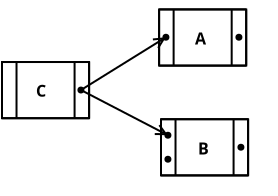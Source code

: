 <?xml version="1.0"?>
<diagram xmlns:dia="http://www.lysator.liu.se/~alla/dia/">
  <diagramdata>
    <attribute name="background">
      <color val="#ffffff"/>
    </attribute>
    <attribute name="paper">
      <composite type="paper">
        <attribute name="name">
          <string>#A4#</string>
        </attribute>
        <attribute name="tmargin">
          <real val="2.82"/>
        </attribute>
        <attribute name="bmargin">
          <real val="2.82"/>
        </attribute>
        <attribute name="lmargin">
          <real val="2.82"/>
        </attribute>
        <attribute name="rmargin">
          <real val="2.82"/>
        </attribute>
        <attribute name="is_portrait">
          <boolean val="true"/>
        </attribute>
        <attribute name="scaling">
          <real val="1"/>
        </attribute>
        <attribute name="fitto">
          <boolean val="false"/>
        </attribute>
      </composite>
    </attribute>
    <attribute name="grid">
      <composite type="grid">
        <attribute name="width_x">
          <real val="0.5"/>
        </attribute>
        <attribute name="width_y">
          <real val="0.5"/>
        </attribute>
        <attribute name="visible_x">
          <int val="1"/>
        </attribute>
        <attribute name="visible_y">
          <int val="1"/>
        </attribute>
      </composite>
    </attribute>
    <attribute name="guides">
      <composite type="guides">
        <attribute name="hguides"/>
        <attribute name="vguides"/>
      </composite>
    </attribute>
  </diagramdata>
  <layer name="Background" visible="true">
    <group>
      <group>
        <object type="Standard - Box" version="0" id="O0">
          <attribute name="obj_pos">
            <point val="11.305,6.361"/>
          </attribute>
          <attribute name="obj_bb">
            <rectangle val="11.255,6.311;15.71,9.221"/>
          </attribute>
          <attribute name="elem_corner">
            <point val="11.305,6.361"/>
          </attribute>
          <attribute name="elem_width">
            <real val="4.355"/>
          </attribute>
          <attribute name="elem_height">
            <real val="2.81"/>
          </attribute>
          <attribute name="show_background">
            <boolean val="true"/>
          </attribute>
        </object>
        <object type="Standard - Line" version="0" id="O1">
          <attribute name="obj_pos">
            <point val="11.305,9.171"/>
          </attribute>
          <attribute name="obj_bb">
            <rectangle val="11.255,9.121;15.71,9.221"/>
          </attribute>
          <attribute name="conn_endpoints">
            <point val="11.305,9.171"/>
            <point val="15.66,9.171"/>
          </attribute>
          <attribute name="numcp">
            <int val="11"/>
          </attribute>
          <connections>
            <connection handle="0" to="O0" connection="5"/>
            <connection handle="1" to="O0" connection="7"/>
          </connections>
        </object>
        <object type="Standard - Line" version="0" id="O2">
          <attribute name="obj_pos">
            <point val="11.305,6.361"/>
          </attribute>
          <attribute name="obj_bb">
            <rectangle val="11.255,6.311;15.71,6.411"/>
          </attribute>
          <attribute name="conn_endpoints">
            <point val="11.305,6.361"/>
            <point val="15.66,6.361"/>
          </attribute>
          <attribute name="numcp">
            <int val="11"/>
          </attribute>
          <connections>
            <connection handle="0" to="O0" connection="0"/>
            <connection handle="1" to="O0" connection="2"/>
          </connections>
        </object>
        <object type="Standard - Line" version="0" id="O3">
          <attribute name="obj_pos">
            <point val="11.305,6.361"/>
          </attribute>
          <attribute name="obj_bb">
            <rectangle val="11.255,6.311;11.355,9.221"/>
          </attribute>
          <attribute name="conn_endpoints">
            <point val="11.305,6.361"/>
            <point val="11.305,9.171"/>
          </attribute>
          <attribute name="numcp">
            <int val="1"/>
          </attribute>
          <connections>
            <connection handle="0" to="O0" connection="0"/>
            <connection handle="1" to="O0" connection="5"/>
          </connections>
        </object>
        <object type="Standard - Line" version="0" id="O4">
          <attribute name="obj_pos">
            <point val="14.934,6.361"/>
          </attribute>
          <attribute name="obj_bb">
            <rectangle val="14.884,6.311;14.984,9.221"/>
          </attribute>
          <attribute name="conn_endpoints">
            <point val="14.934,6.361"/>
            <point val="14.934,9.171"/>
          </attribute>
          <attribute name="numcp">
            <int val="1"/>
          </attribute>
          <connections>
            <connection handle="0" to="O2" connection="9"/>
            <connection handle="1" to="O1" connection="9"/>
          </connections>
        </object>
        <object type="Standard - Line" version="0" id="O5">
          <attribute name="obj_pos">
            <point val="15.66,9.171"/>
          </attribute>
          <attribute name="obj_bb">
            <rectangle val="15.61,6.311;15.71,9.221"/>
          </attribute>
          <attribute name="conn_endpoints">
            <point val="15.66,9.171"/>
            <point val="15.66,6.361"/>
          </attribute>
          <attribute name="numcp">
            <int val="1"/>
          </attribute>
          <connections>
            <connection handle="0" to="O0" connection="7"/>
            <connection handle="1" to="O0" connection="2"/>
          </connections>
        </object>
        <object type="Standard - Line" version="0" id="O6">
          <attribute name="obj_pos">
            <point val="12.031,6.361"/>
          </attribute>
          <attribute name="obj_bb">
            <rectangle val="11.981,6.311;12.081,9.221"/>
          </attribute>
          <attribute name="conn_endpoints">
            <point val="12.031,6.361"/>
            <point val="12.031,9.171"/>
          </attribute>
          <attribute name="numcp">
            <int val="1"/>
          </attribute>
          <connections>
            <connection handle="0" to="O2" connection="1"/>
            <connection handle="1" to="O1" connection="1"/>
          </connections>
        </object>
      </group>
      <object type="Electric - connpoint" version="0" id="O7">
        <attribute name="obj_pos">
          <point val="13.555,6.011"/>
        </attribute>
        <attribute name="obj_bb">
          <rectangle val="13.505,5.961;17.087,9.543"/>
        </attribute>
        <attribute name="elem_corner">
          <point val="13.555,6.011"/>
        </attribute>
        <attribute name="elem_width">
          <real val="3.482"/>
        </attribute>
        <attribute name="elem_height">
          <real val="3.482"/>
        </attribute>
        <attribute name="show_background">
          <boolean val="true"/>
        </attribute>
        <attribute name="flip_horizontal">
          <boolean val="true"/>
        </attribute>
        <attribute name="flip_vertical">
          <boolean val="true"/>
        </attribute>
        <attribute name="padding">
          <real val="0.354"/>
        </attribute>
      </object>
      <object type="Electric - connpoint" version="0" id="O8">
        <attribute name="obj_pos">
          <point val="9.905,6.011"/>
        </attribute>
        <attribute name="obj_bb">
          <rectangle val="9.855,5.961;13.437,9.543"/>
        </attribute>
        <attribute name="elem_corner">
          <point val="9.905,6.011"/>
        </attribute>
        <attribute name="elem_width">
          <real val="3.482"/>
        </attribute>
        <attribute name="elem_height">
          <real val="3.482"/>
        </attribute>
        <attribute name="show_background">
          <boolean val="true"/>
        </attribute>
        <attribute name="flip_horizontal">
          <boolean val="true"/>
        </attribute>
        <attribute name="flip_vertical">
          <boolean val="true"/>
        </attribute>
        <attribute name="padding">
          <real val="0.354"/>
        </attribute>
      </object>
      <object type="Standard - Text" version="0" id="O9">
        <attribute name="obj_pos">
          <point val="13.1,8.111"/>
        </attribute>
        <attribute name="obj_bb">
          <rectangle val="13.1,7.311;13.997,8.311"/>
        </attribute>
        <attribute name="text">
          <composite type="text">
            <attribute name="string">
              <string>#A#</string>
            </attribute>
            <attribute name="font">
              <font name="Helvetica-Bold"/>
            </attribute>
            <attribute name="height">
              <real val="1"/>
            </attribute>
            <attribute name="pos">
              <point val="13.1,8.111"/>
            </attribute>
            <attribute name="color">
              <color val="#000000"/>
            </attribute>
            <attribute name="alignment">
              <enum val="0"/>
            </attribute>
          </composite>
        </attribute>
      </object>
    </group>
    <group>
      <group>
        <object type="Standard - Box" version="0" id="O10">
          <attribute name="obj_pos">
            <point val="11.4,11.851"/>
          </attribute>
          <attribute name="obj_bb">
            <rectangle val="11.35,11.801;15.805,14.711"/>
          </attribute>
          <attribute name="elem_corner">
            <point val="11.4,11.851"/>
          </attribute>
          <attribute name="elem_width">
            <real val="4.355"/>
          </attribute>
          <attribute name="elem_height">
            <real val="2.81"/>
          </attribute>
          <attribute name="show_background">
            <boolean val="true"/>
          </attribute>
        </object>
        <object type="Standard - Line" version="0" id="O11">
          <attribute name="obj_pos">
            <point val="11.4,14.661"/>
          </attribute>
          <attribute name="obj_bb">
            <rectangle val="11.35,14.611;15.805,14.711"/>
          </attribute>
          <attribute name="conn_endpoints">
            <point val="11.4,14.661"/>
            <point val="15.755,14.661"/>
          </attribute>
          <attribute name="numcp">
            <int val="11"/>
          </attribute>
          <connections>
            <connection handle="0" to="O10" connection="5"/>
            <connection handle="1" to="O10" connection="7"/>
          </connections>
        </object>
        <object type="Standard - Line" version="0" id="O12">
          <attribute name="obj_pos">
            <point val="11.4,11.851"/>
          </attribute>
          <attribute name="obj_bb">
            <rectangle val="11.35,11.801;15.805,11.901"/>
          </attribute>
          <attribute name="conn_endpoints">
            <point val="11.4,11.851"/>
            <point val="15.755,11.851"/>
          </attribute>
          <attribute name="numcp">
            <int val="11"/>
          </attribute>
          <connections>
            <connection handle="0" to="O10" connection="0"/>
            <connection handle="1" to="O10" connection="2"/>
          </connections>
        </object>
        <object type="Standard - Line" version="0" id="O13">
          <attribute name="obj_pos">
            <point val="11.4,11.851"/>
          </attribute>
          <attribute name="obj_bb">
            <rectangle val="11.35,11.801;11.45,14.711"/>
          </attribute>
          <attribute name="conn_endpoints">
            <point val="11.4,11.851"/>
            <point val="11.4,14.661"/>
          </attribute>
          <attribute name="numcp">
            <int val="1"/>
          </attribute>
          <connections>
            <connection handle="0" to="O10" connection="0"/>
            <connection handle="1" to="O10" connection="5"/>
          </connections>
        </object>
        <object type="Standard - Line" version="0" id="O14">
          <attribute name="obj_pos">
            <point val="15.029,11.851"/>
          </attribute>
          <attribute name="obj_bb">
            <rectangle val="14.979,11.801;15.079,14.711"/>
          </attribute>
          <attribute name="conn_endpoints">
            <point val="15.029,11.851"/>
            <point val="15.029,14.661"/>
          </attribute>
          <attribute name="numcp">
            <int val="1"/>
          </attribute>
          <connections>
            <connection handle="0" to="O12" connection="9"/>
            <connection handle="1" to="O11" connection="9"/>
          </connections>
        </object>
        <object type="Standard - Line" version="0" id="O15">
          <attribute name="obj_pos">
            <point val="15.755,14.661"/>
          </attribute>
          <attribute name="obj_bb">
            <rectangle val="15.705,11.801;15.805,14.711"/>
          </attribute>
          <attribute name="conn_endpoints">
            <point val="15.755,14.661"/>
            <point val="15.755,11.851"/>
          </attribute>
          <attribute name="numcp">
            <int val="1"/>
          </attribute>
          <connections>
            <connection handle="0" to="O10" connection="7"/>
            <connection handle="1" to="O10" connection="2"/>
          </connections>
        </object>
        <object type="Standard - Line" version="0" id="O16">
          <attribute name="obj_pos">
            <point val="12.126,11.851"/>
          </attribute>
          <attribute name="obj_bb">
            <rectangle val="12.076,11.801;12.176,14.711"/>
          </attribute>
          <attribute name="conn_endpoints">
            <point val="12.126,11.851"/>
            <point val="12.126,14.661"/>
          </attribute>
          <attribute name="numcp">
            <int val="1"/>
          </attribute>
          <connections>
            <connection handle="0" to="O12" connection="1"/>
            <connection handle="1" to="O11" connection="1"/>
          </connections>
        </object>
      </group>
      <object type="Electric - connpoint" version="0" id="O17">
        <attribute name="obj_pos">
          <point val="10.005,10.911"/>
        </attribute>
        <attribute name="obj_bb">
          <rectangle val="9.955,10.861;13.537,14.443"/>
        </attribute>
        <attribute name="elem_corner">
          <point val="10.005,10.911"/>
        </attribute>
        <attribute name="elem_width">
          <real val="3.482"/>
        </attribute>
        <attribute name="elem_height">
          <real val="3.482"/>
        </attribute>
        <attribute name="show_background">
          <boolean val="true"/>
        </attribute>
        <attribute name="flip_horizontal">
          <boolean val="true"/>
        </attribute>
        <attribute name="flip_vertical">
          <boolean val="true"/>
        </attribute>
        <attribute name="padding">
          <real val="0.354"/>
        </attribute>
      </object>
      <object type="Electric - connpoint" version="0" id="O18">
        <attribute name="obj_pos">
          <point val="10.005,12.111"/>
        </attribute>
        <attribute name="obj_bb">
          <rectangle val="9.955,12.061;13.537,15.643"/>
        </attribute>
        <attribute name="elem_corner">
          <point val="10.005,12.111"/>
        </attribute>
        <attribute name="elem_width">
          <real val="3.482"/>
        </attribute>
        <attribute name="elem_height">
          <real val="3.482"/>
        </attribute>
        <attribute name="show_background">
          <boolean val="true"/>
        </attribute>
        <attribute name="flip_horizontal">
          <boolean val="true"/>
        </attribute>
        <attribute name="flip_vertical">
          <boolean val="true"/>
        </attribute>
        <attribute name="padding">
          <real val="0.354"/>
        </attribute>
      </object>
      <object type="Electric - connpoint" version="0" id="O19">
        <attribute name="obj_pos">
          <point val="13.655,11.511"/>
        </attribute>
        <attribute name="obj_bb">
          <rectangle val="13.605,11.461;17.187,15.043"/>
        </attribute>
        <attribute name="elem_corner">
          <point val="13.655,11.511"/>
        </attribute>
        <attribute name="elem_width">
          <real val="3.482"/>
        </attribute>
        <attribute name="elem_height">
          <real val="3.482"/>
        </attribute>
        <attribute name="show_background">
          <boolean val="true"/>
        </attribute>
        <attribute name="flip_horizontal">
          <boolean val="true"/>
        </attribute>
        <attribute name="flip_vertical">
          <boolean val="true"/>
        </attribute>
        <attribute name="padding">
          <real val="0.354"/>
        </attribute>
      </object>
      <object type="Standard - Text" version="0" id="O20">
        <attribute name="obj_pos">
          <point val="13.25,13.611"/>
        </attribute>
        <attribute name="obj_bb">
          <rectangle val="13.25,12.811;14.177,13.811"/>
        </attribute>
        <attribute name="text">
          <composite type="text">
            <attribute name="string">
              <string>#B#</string>
            </attribute>
            <attribute name="font">
              <font name="Helvetica-Bold"/>
            </attribute>
            <attribute name="height">
              <real val="1"/>
            </attribute>
            <attribute name="pos">
              <point val="13.25,13.611"/>
            </attribute>
            <attribute name="color">
              <color val="#000000"/>
            </attribute>
            <attribute name="alignment">
              <enum val="0"/>
            </attribute>
          </composite>
        </attribute>
      </object>
    </group>
    <group>
      <group>
        <object type="Standard - Box" version="0" id="O21">
          <attribute name="obj_pos">
            <point val="3.45,8.991"/>
          </attribute>
          <attribute name="obj_bb">
            <rectangle val="3.4,8.941;7.855,11.851"/>
          </attribute>
          <attribute name="elem_corner">
            <point val="3.45,8.991"/>
          </attribute>
          <attribute name="elem_width">
            <real val="4.355"/>
          </attribute>
          <attribute name="elem_height">
            <real val="2.81"/>
          </attribute>
          <attribute name="show_background">
            <boolean val="true"/>
          </attribute>
        </object>
        <object type="Standard - Line" version="0" id="O22">
          <attribute name="obj_pos">
            <point val="3.45,11.801"/>
          </attribute>
          <attribute name="obj_bb">
            <rectangle val="3.4,11.751;7.855,11.851"/>
          </attribute>
          <attribute name="conn_endpoints">
            <point val="3.45,11.801"/>
            <point val="7.805,11.801"/>
          </attribute>
          <attribute name="numcp">
            <int val="11"/>
          </attribute>
          <connections>
            <connection handle="0" to="O21" connection="5"/>
            <connection handle="1" to="O21" connection="7"/>
          </connections>
        </object>
        <object type="Standard - Line" version="0" id="O23">
          <attribute name="obj_pos">
            <point val="3.45,8.991"/>
          </attribute>
          <attribute name="obj_bb">
            <rectangle val="3.4,8.941;7.855,9.041"/>
          </attribute>
          <attribute name="conn_endpoints">
            <point val="3.45,8.991"/>
            <point val="7.805,8.991"/>
          </attribute>
          <attribute name="numcp">
            <int val="11"/>
          </attribute>
          <connections>
            <connection handle="0" to="O21" connection="0"/>
            <connection handle="1" to="O21" connection="2"/>
          </connections>
        </object>
        <object type="Standard - Line" version="0" id="O24">
          <attribute name="obj_pos">
            <point val="3.45,8.991"/>
          </attribute>
          <attribute name="obj_bb">
            <rectangle val="3.4,8.941;3.5,11.851"/>
          </attribute>
          <attribute name="conn_endpoints">
            <point val="3.45,8.991"/>
            <point val="3.45,11.801"/>
          </attribute>
          <attribute name="numcp">
            <int val="1"/>
          </attribute>
          <connections>
            <connection handle="0" to="O21" connection="0"/>
            <connection handle="1" to="O21" connection="5"/>
          </connections>
        </object>
        <object type="Standard - Line" version="0" id="O25">
          <attribute name="obj_pos">
            <point val="7.079,8.991"/>
          </attribute>
          <attribute name="obj_bb">
            <rectangle val="7.029,8.941;7.129,11.851"/>
          </attribute>
          <attribute name="conn_endpoints">
            <point val="7.079,8.991"/>
            <point val="7.079,11.801"/>
          </attribute>
          <attribute name="numcp">
            <int val="1"/>
          </attribute>
          <connections>
            <connection handle="0" to="O23" connection="9"/>
            <connection handle="1" to="O22" connection="9"/>
          </connections>
        </object>
        <object type="Standard - Line" version="0" id="O26">
          <attribute name="obj_pos">
            <point val="7.805,11.801"/>
          </attribute>
          <attribute name="obj_bb">
            <rectangle val="7.755,8.941;7.855,11.851"/>
          </attribute>
          <attribute name="conn_endpoints">
            <point val="7.805,11.801"/>
            <point val="7.805,8.991"/>
          </attribute>
          <attribute name="numcp">
            <int val="1"/>
          </attribute>
          <connections>
            <connection handle="0" to="O21" connection="7"/>
            <connection handle="1" to="O21" connection="2"/>
          </connections>
        </object>
        <object type="Standard - Line" version="0" id="O27">
          <attribute name="obj_pos">
            <point val="4.176,8.991"/>
          </attribute>
          <attribute name="obj_bb">
            <rectangle val="4.126,8.941;4.226,11.851"/>
          </attribute>
          <attribute name="conn_endpoints">
            <point val="4.176,8.991"/>
            <point val="4.176,11.801"/>
          </attribute>
          <attribute name="numcp">
            <int val="1"/>
          </attribute>
          <connections>
            <connection handle="0" to="O23" connection="1"/>
            <connection handle="1" to="O22" connection="1"/>
          </connections>
        </object>
      </group>
      <object type="Electric - connpoint" version="0" id="O28">
        <attribute name="obj_pos">
          <point val="5.655,8.651"/>
        </attribute>
        <attribute name="obj_bb">
          <rectangle val="5.605,8.601;9.187,12.183"/>
        </attribute>
        <attribute name="elem_corner">
          <point val="5.655,8.651"/>
        </attribute>
        <attribute name="elem_width">
          <real val="3.482"/>
        </attribute>
        <attribute name="elem_height">
          <real val="3.482"/>
        </attribute>
        <attribute name="show_background">
          <boolean val="true"/>
        </attribute>
        <attribute name="flip_horizontal">
          <boolean val="true"/>
        </attribute>
        <attribute name="flip_vertical">
          <boolean val="true"/>
        </attribute>
        <attribute name="padding">
          <real val="0.354"/>
        </attribute>
      </object>
      <object type="Standard - Text" version="0" id="O29">
        <attribute name="obj_pos">
          <point val="5.155,10.731"/>
        </attribute>
        <attribute name="obj_bb">
          <rectangle val="5.155,9.931;6.082,10.931"/>
        </attribute>
        <attribute name="text">
          <composite type="text">
            <attribute name="string">
              <string>#C#</string>
            </attribute>
            <attribute name="font">
              <font name="Helvetica-Bold"/>
            </attribute>
            <attribute name="height">
              <real val="1"/>
            </attribute>
            <attribute name="pos">
              <point val="5.155,10.731"/>
            </attribute>
            <attribute name="color">
              <color val="#000000"/>
            </attribute>
            <attribute name="alignment">
              <enum val="0"/>
            </attribute>
          </composite>
        </attribute>
      </object>
    </group>
    <object type="Standard - Line" version="0" id="O30">
      <attribute name="obj_pos">
        <point val="7.396,10.392"/>
      </attribute>
      <attribute name="obj_bb">
        <rectangle val="6.546,6.902;12.496,11.242"/>
      </attribute>
      <attribute name="conn_endpoints">
        <point val="7.396,10.392"/>
        <point val="11.646,7.752"/>
      </attribute>
      <attribute name="numcp">
        <int val="1"/>
      </attribute>
      <attribute name="line_width">
        <real val="0.1"/>
      </attribute>
      <attribute name="end_arrow">
        <enum val="1"/>
      </attribute>
      <attribute name="end_arrow_length">
        <real val="0.5"/>
      </attribute>
      <attribute name="end_arrow_width">
        <real val="0.5"/>
      </attribute>
      <connections>
        <connection handle="0" to="O28" connection="0"/>
        <connection handle="1" to="O8" connection="0"/>
      </connections>
    </object>
    <object type="Standard - Line" version="0" id="O31">
      <attribute name="obj_pos">
        <point val="7.396,10.392"/>
      </attribute>
      <attribute name="obj_bb">
        <rectangle val="6.546,9.542;12.596,13.502"/>
      </attribute>
      <attribute name="conn_endpoints">
        <point val="7.396,10.392"/>
        <point val="11.746,12.652"/>
      </attribute>
      <attribute name="numcp">
        <int val="1"/>
      </attribute>
      <attribute name="line_width">
        <real val="0.1"/>
      </attribute>
      <attribute name="end_arrow">
        <enum val="1"/>
      </attribute>
      <attribute name="end_arrow_length">
        <real val="0.5"/>
      </attribute>
      <attribute name="end_arrow_width">
        <real val="0.5"/>
      </attribute>
      <connections>
        <connection handle="0" to="O28" connection="0"/>
        <connection handle="1" to="O17" connection="0"/>
      </connections>
    </object>
  </layer>
</diagram>
